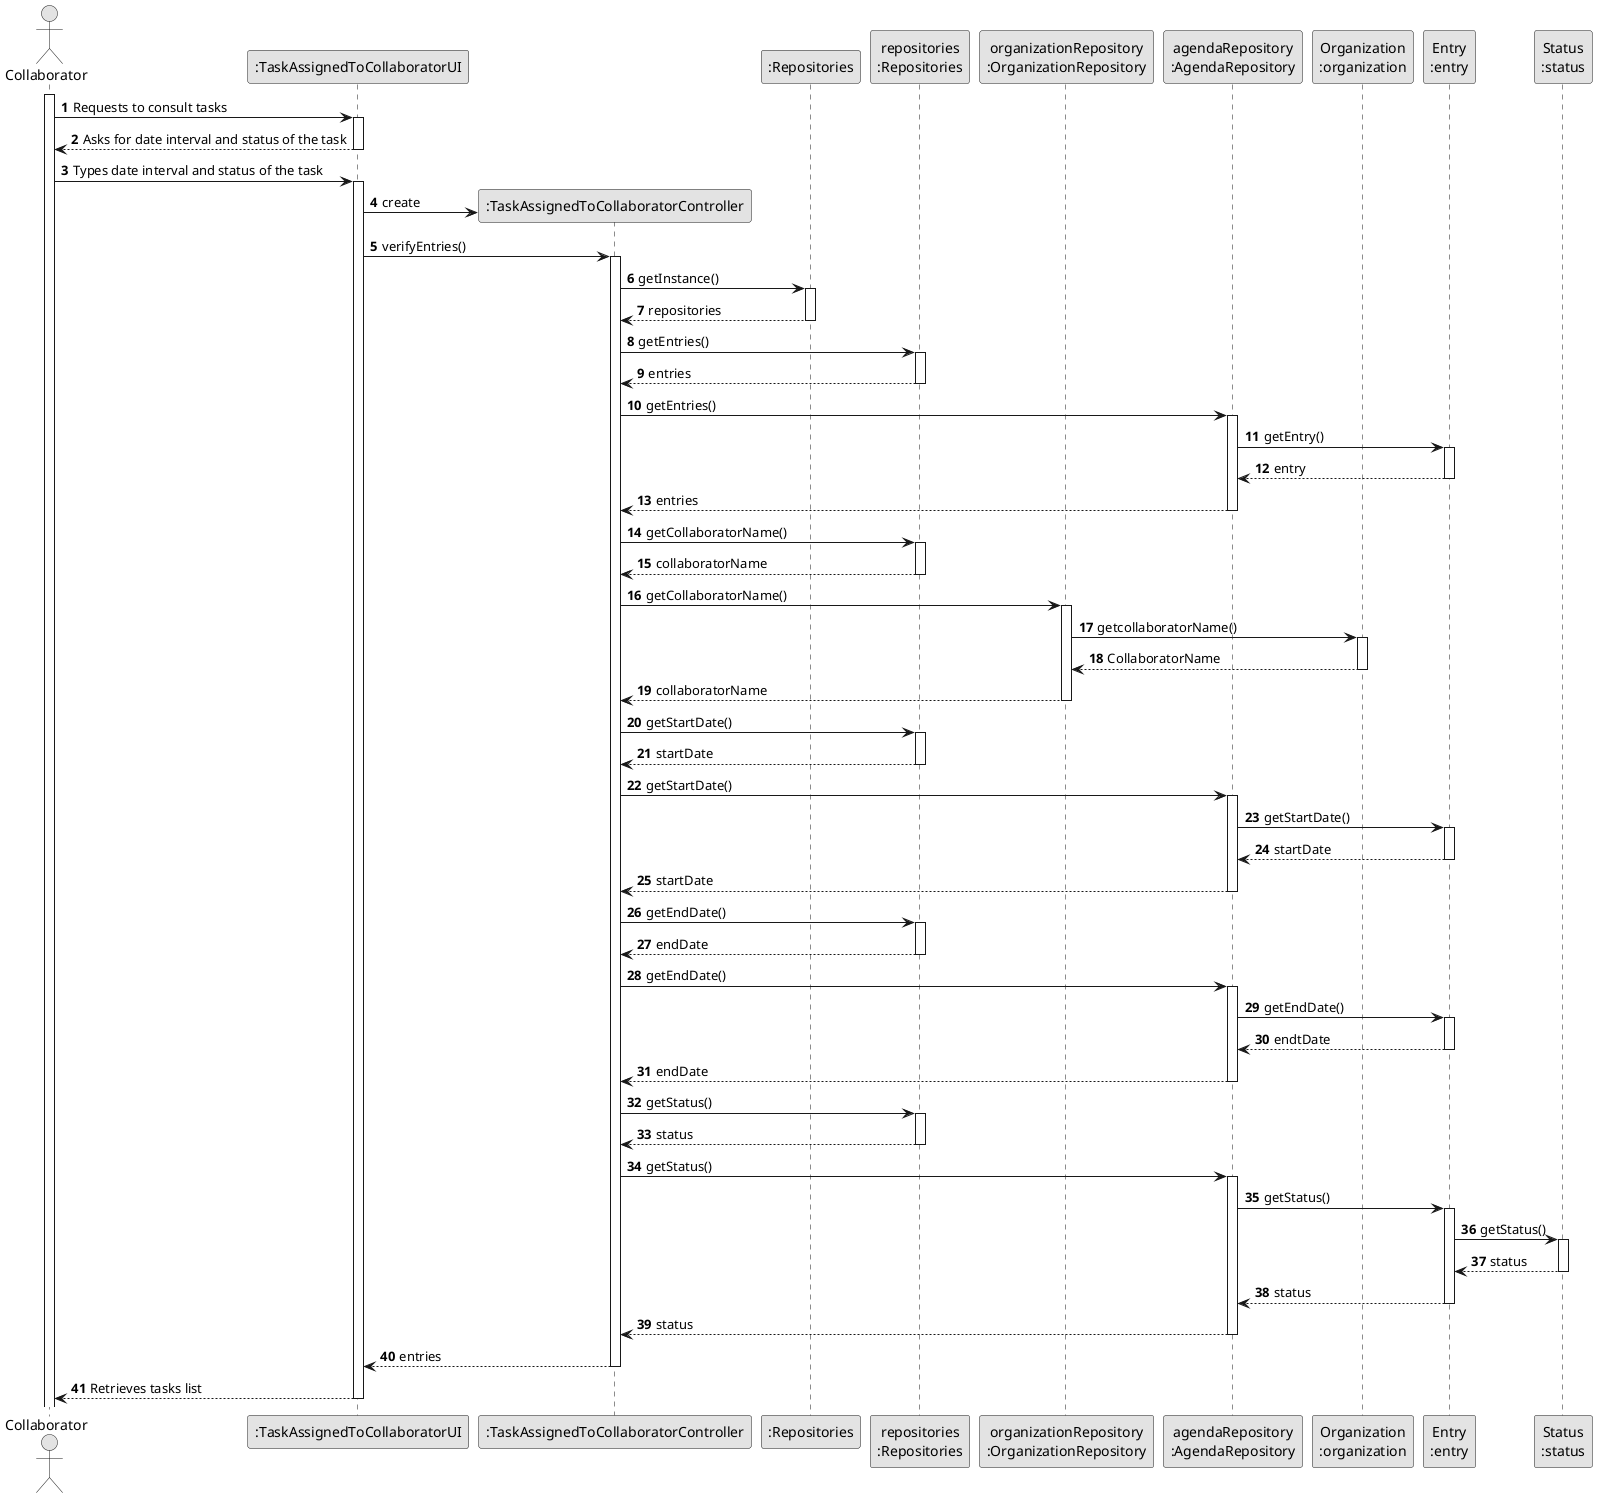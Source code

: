 @startuml
skinparam monochrome true
skinparam packageStyle rectangle
skinparam shadowing false

autonumber

'hide footbox
actor "Collaborator" as EMP
participant ":TaskAssignedToCollaboratorUI" as UI
participant ":TaskAssignedToCollaboratorController" as CTRL
participant ":Repositories" as RepositorySingleton
participant "repositories\n:Repositories" as REP
participant "organizationRepository\n:OrganizationRepository" as OrganizationRepository
participant "agendaRepository\n:AgendaRepository" as AgendaRepository
participant "Organization\n:organization" as Organization
participant "Entry\n:entry" as Entry
participant "Status\n:status" as Status
activate EMP

    EMP -> UI : Requests to consult tasks
    activate UI

        UI --> EMP : Asks for date interval and status of the task
    deactivate UI

    EMP -> UI : Types date interval and status of the task
    activate UI

        UI -> CTRL** : create

            UI -> CTRL : verifyEntries()
            activate CTRL

                CTRL -> RepositorySingleton : getInstance()
                activate RepositorySingleton

                    RepositorySingleton --> CTRL : repositories
                deactivate RepositorySingleton

                CTRL -> REP : getEntries()
                activate REP

                    REP --> CTRL: entries
                deactivate REP

                CTRL -> AgendaRepository : getEntries()
                activate AgendaRepository

                    AgendaRepository -> Entry : getEntry()
                    activate Entry

                        Entry --> AgendaRepository : entry
                        deactivate Entry
                    AgendaRepository --> CTRL: entries
                deactivate AgendaRepository

                CTRL -> REP : getCollaboratorName()
                activate REP

                    REP --> CTRL: collaboratorName
                deactivate REP
                CTRL -> OrganizationRepository : getCollaboratorName()
                activate OrganizationRepository

                    OrganizationRepository -> Organization : getcollaboratorName()
                    activate Organization

                    Organization --> OrganizationRepository : CollaboratorName
                deactivate Organization

                OrganizationRepository --> CTRL : collaboratorName
                deactivate OrganizationRepository

                CTRL -> REP : getStartDate()
                activate REP

                        REP --> CTRL: startDate
                deactivate REP

                CTRL -> AgendaRepository : getStartDate()
                activate AgendaRepository

                    AgendaRepository -> Entry : getStartDate()
                    activate Entry

                        Entry --> AgendaRepository : startDate
                        deactivate Entry
                    AgendaRepository --> CTRL: startDate
                deactivate AgendaRepository

                CTRL -> REP : getEndDate()
                activate REP

                        REP --> CTRL: endDate
                deactivate REP

                CTRL -> AgendaRepository : getEndDate()
                activate AgendaRepository

                    AgendaRepository -> Entry : getEndDate()
                    activate Entry

                        Entry --> AgendaRepository : endtDate
                        deactivate Entry
                    AgendaRepository --> CTRL: endDate
                deactivate AgendaRepository

                CTRL -> REP : getStatus()
                activate REP

                        REP --> CTRL: status
                deactivate REP

                CTRL -> AgendaRepository : getStatus()
                activate AgendaRepository

                    AgendaRepository -> Entry : getStatus()
                    activate Entry

                        Entry -> Status : getStatus()
                            activate Status

                                Status --> Entry : status
                            deactivate Status
                        Entry --> AgendaRepository : status
                    deactivate Entry

                    AgendaRepository --> CTRL: status
                deactivate AgendaRepository

                CTRL --> UI : entries
            deactivate CTRL

        UI --> EMP : Retrieves tasks list
    deactivate UI



@enduml
